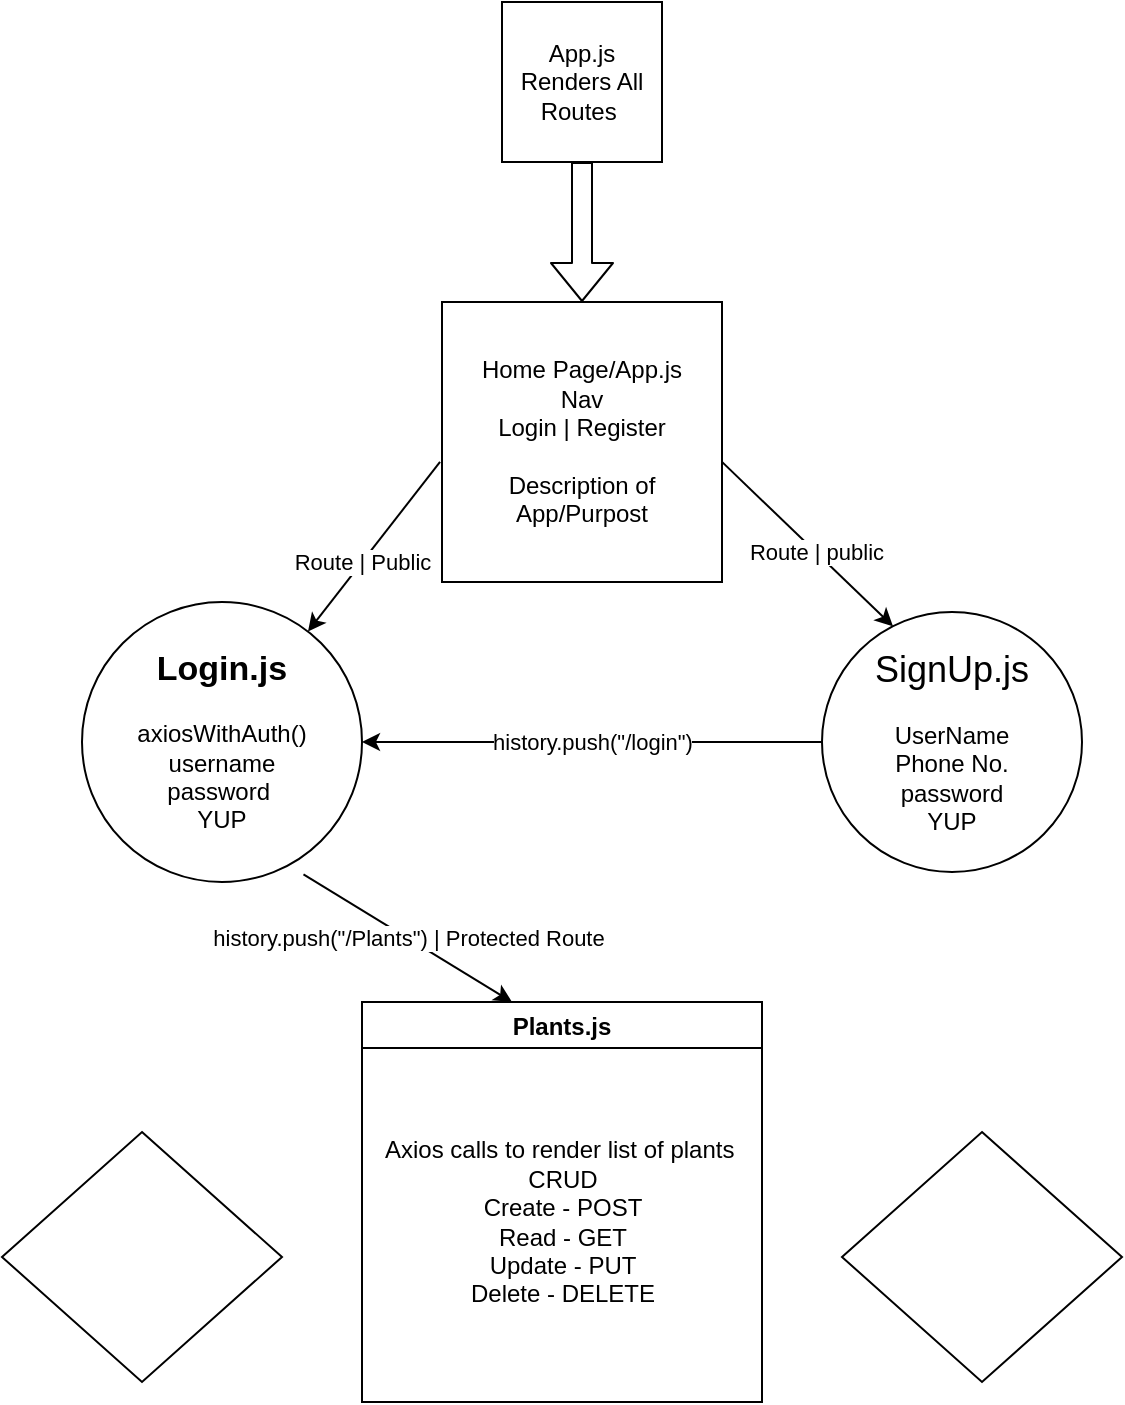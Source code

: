 <mxfile>
    <diagram id="BP-bice16HXopispx_VL" name="Page-1">
        <mxGraphModel dx="578" dy="645" grid="1" gridSize="10" guides="1" tooltips="1" connect="1" arrows="1" fold="1" page="1" pageScale="1" pageWidth="850" pageHeight="1100" math="0" shadow="0">
            <root>
                <mxCell id="0"/>
                <mxCell id="1" parent="0"/>
                <mxCell id="2" value="Home Page/App.js&lt;br&gt;Nav&lt;br&gt;Login | Register&lt;br&gt;&lt;br&gt;Description of App/Purpost" style="whiteSpace=wrap;html=1;aspect=fixed;" parent="1" vertex="1">
                    <mxGeometry x="370" y="200" width="140" height="140" as="geometry"/>
                </mxCell>
                <mxCell id="3" value="&lt;font style=&quot;font-size: 18px&quot;&gt;SignUp.js&lt;/font&gt;&lt;br&gt;&lt;br&gt;UserName&lt;br&gt;Phone No.&lt;br&gt;password&lt;br&gt;YUP" style="ellipse;whiteSpace=wrap;html=1;aspect=fixed;" parent="1" vertex="1">
                    <mxGeometry x="560" y="355" width="130" height="130" as="geometry"/>
                </mxCell>
                <mxCell id="4" value="&lt;b&gt;&lt;font style=&quot;font-size: 17px&quot;&gt;Login.js&lt;/font&gt;&lt;/b&gt;&lt;br&gt;&lt;br&gt;axiosWithAuth()&lt;br&gt;username&lt;br&gt;password&amp;nbsp;&lt;br&gt;YUP&lt;br&gt;" style="ellipse;whiteSpace=wrap;html=1;aspect=fixed;" parent="1" vertex="1">
                    <mxGeometry x="190" y="350" width="140" height="140" as="geometry"/>
                </mxCell>
                <mxCell id="6" value="Route | Public" style="endArrow=classic;html=1;exitX=-0.007;exitY=0.571;exitDx=0;exitDy=0;exitPerimeter=0;" parent="1" source="2" target="4" edge="1">
                    <mxGeometry x="0.181" width="50" height="50" relative="1" as="geometry">
                        <mxPoint x="360" y="160" as="sourcePoint"/>
                        <mxPoint x="320" y="210" as="targetPoint"/>
                        <Array as="points"/>
                        <mxPoint as="offset"/>
                    </mxGeometry>
                </mxCell>
                <mxCell id="10" value="Route | public" style="endArrow=classic;html=1;entryX=0.273;entryY=0.055;entryDx=0;entryDy=0;entryPerimeter=0;exitX=1;exitY=0.571;exitDx=0;exitDy=0;exitPerimeter=0;" parent="1" source="2" target="3" edge="1">
                    <mxGeometry x="0.092" width="50" height="50" relative="1" as="geometry">
                        <mxPoint x="520" y="150" as="sourcePoint"/>
                        <mxPoint x="330" y="220" as="targetPoint"/>
                        <Array as="points"/>
                        <mxPoint as="offset"/>
                    </mxGeometry>
                </mxCell>
                <mxCell id="13" value="Plants.js" style="swimlane;" parent="1" vertex="1">
                    <mxGeometry x="330" y="550" width="200" height="200" as="geometry"/>
                </mxCell>
                <mxCell id="19" value="Axios calls to render list of plants&amp;nbsp;&lt;br&gt;CRUD&lt;br&gt;Create - POST&lt;br&gt;Read - GET&lt;br&gt;Update - PUT&lt;br&gt;Delete - DELETE" style="text;html=1;align=center;verticalAlign=middle;resizable=0;points=[];autosize=1;strokeColor=none;" vertex="1" parent="13">
                    <mxGeometry x="5" y="65" width="190" height="90" as="geometry"/>
                </mxCell>
                <mxCell id="15" value="history.push(&quot;/Plants&quot;) | Protected Route" style="endArrow=classic;html=1;entryX=0.375;entryY=0;entryDx=0;entryDy=0;entryPerimeter=0;exitX=0.791;exitY=0.973;exitDx=0;exitDy=0;exitPerimeter=0;" parent="1" source="4" target="13" edge="1">
                    <mxGeometry width="50" height="50" relative="1" as="geometry">
                        <mxPoint x="280" y="350" as="sourcePoint"/>
                        <mxPoint x="330" y="300" as="targetPoint"/>
                    </mxGeometry>
                </mxCell>
                <mxCell id="16" value="App.js&lt;br&gt;Renders All Routes&amp;nbsp;" style="whiteSpace=wrap;html=1;aspect=fixed;" vertex="1" parent="1">
                    <mxGeometry x="400" y="50" width="80" height="80" as="geometry"/>
                </mxCell>
                <mxCell id="17" value="" style="shape=flexArrow;endArrow=classic;html=1;entryX=0.5;entryY=0;entryDx=0;entryDy=0;exitX=0.5;exitY=1;exitDx=0;exitDy=0;" edge="1" parent="1" source="16" target="2">
                    <mxGeometry width="50" height="50" relative="1" as="geometry">
                        <mxPoint x="390" y="190" as="sourcePoint"/>
                        <mxPoint x="440" y="140" as="targetPoint"/>
                    </mxGeometry>
                </mxCell>
                <mxCell id="18" value="history.push(&quot;/login&quot;)" style="endArrow=classic;html=1;exitX=0;exitY=0.5;exitDx=0;exitDy=0;entryX=1;entryY=0.5;entryDx=0;entryDy=0;" edge="1" parent="1" source="3" target="4">
                    <mxGeometry width="50" height="50" relative="1" as="geometry">
                        <mxPoint x="340" y="420" as="sourcePoint"/>
                        <mxPoint x="380" y="470" as="targetPoint"/>
                        <Array as="points"/>
                    </mxGeometry>
                </mxCell>
                <mxCell id="20" value="" style="rhombus;whiteSpace=wrap;html=1;" vertex="1" parent="1">
                    <mxGeometry x="150" y="615" width="140" height="125" as="geometry"/>
                </mxCell>
                <mxCell id="21" value="" style="rhombus;whiteSpace=wrap;html=1;" vertex="1" parent="1">
                    <mxGeometry x="570" y="615" width="140" height="125" as="geometry"/>
                </mxCell>
            </root>
        </mxGraphModel>
    </diagram>
</mxfile>